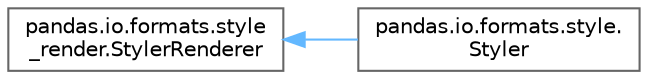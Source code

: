 digraph "Graphical Class Hierarchy"
{
 // LATEX_PDF_SIZE
  bgcolor="transparent";
  edge [fontname=Helvetica,fontsize=10,labelfontname=Helvetica,labelfontsize=10];
  node [fontname=Helvetica,fontsize=10,shape=box,height=0.2,width=0.4];
  rankdir="LR";
  Node0 [id="Node000000",label="pandas.io.formats.style\l_render.StylerRenderer",height=0.2,width=0.4,color="grey40", fillcolor="white", style="filled",URL="$d7/d54/classpandas_1_1io_1_1formats_1_1style__render_1_1StylerRenderer.html",tooltip=" "];
  Node0 -> Node1 [id="edge4594_Node000000_Node000001",dir="back",color="steelblue1",style="solid",tooltip=" "];
  Node1 [id="Node000001",label="pandas.io.formats.style.\lStyler",height=0.2,width=0.4,color="grey40", fillcolor="white", style="filled",URL="$d2/d78/classpandas_1_1io_1_1formats_1_1style_1_1Styler.html",tooltip=" "];
}
